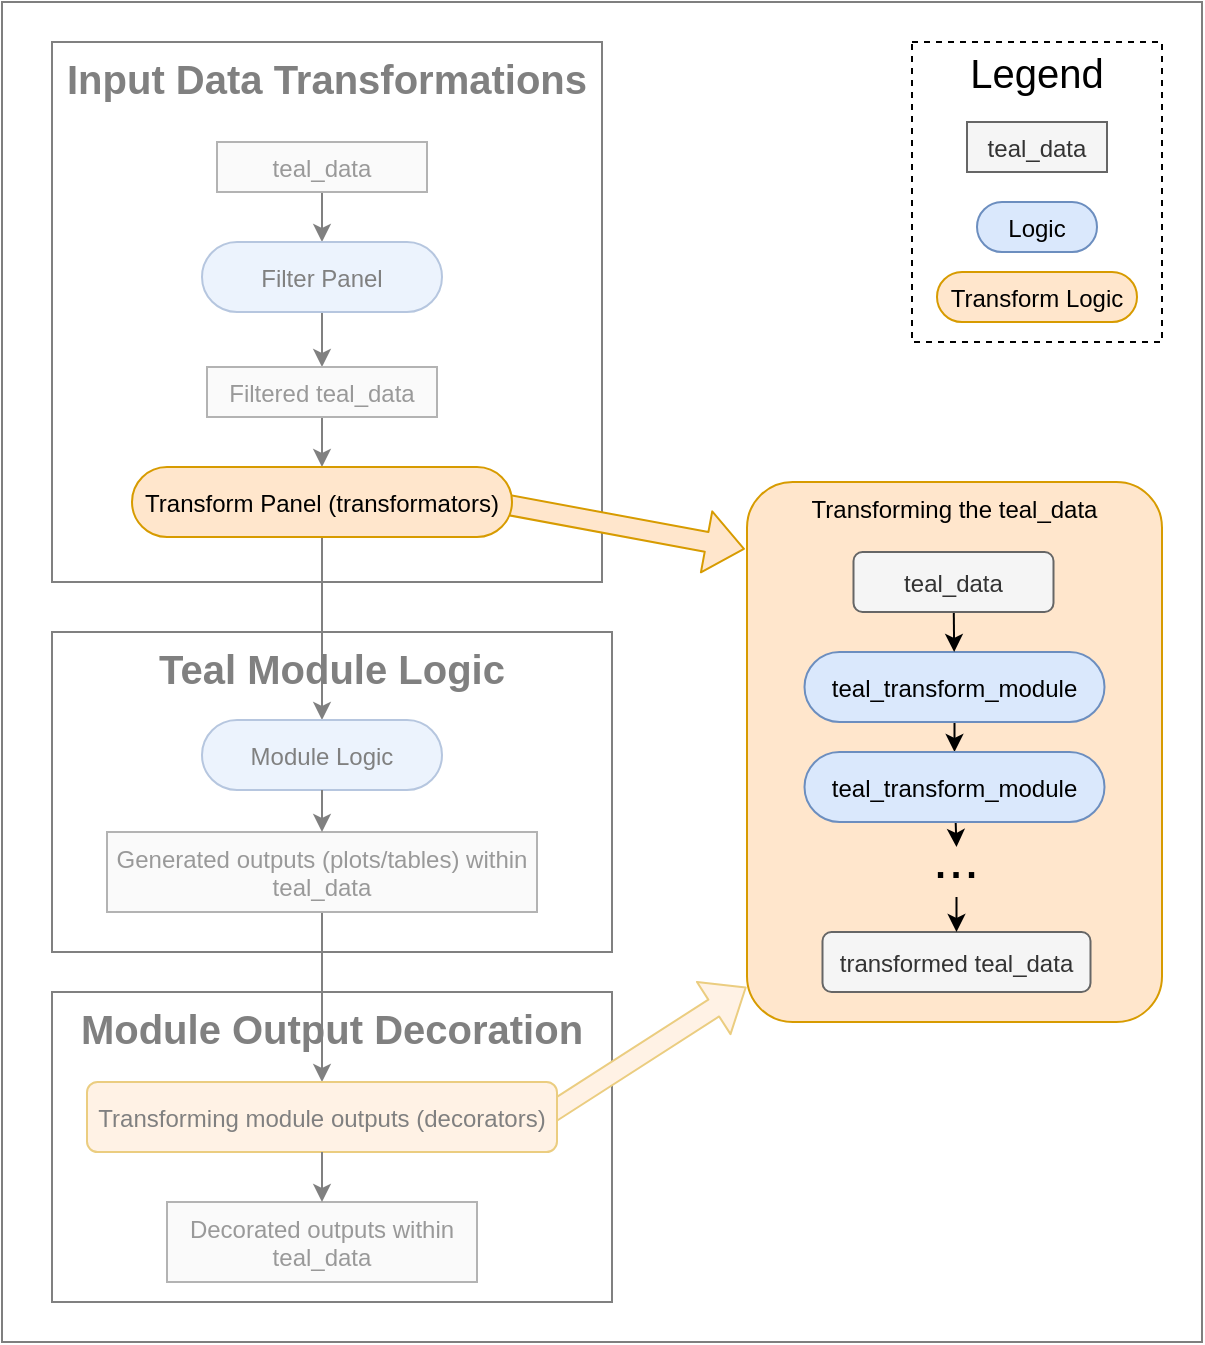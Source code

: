 <mxfile>
    <diagram name="Page-1" id="Af2CoAbSZcckCuTcOnmQ">
        <mxGraphModel dx="1447" dy="778" grid="1" gridSize="10" guides="1" tooltips="1" connect="1" arrows="1" fold="1" page="1" pageScale="1" pageWidth="827" pageHeight="1169" math="0" shadow="0">
            <root>
                <mxCell id="0"/>
                <mxCell id="1" parent="0"/>
                <mxCell id="78" value="&lt;span style=&quot;font-weight: 700; font-size: 20px;&quot;&gt;Input Data Transformations&lt;/span&gt;" style="rounded=0;whiteSpace=wrap;html=1;verticalAlign=top;fontSize=20;" parent="1" vertex="1">
                    <mxGeometry x="505" y="870" width="275" height="270" as="geometry"/>
                </mxCell>
                <mxCell id="76" value="&lt;span style=&quot;font-weight: 700; font-size: 20px;&quot;&gt;Module Output Decoration&lt;/span&gt;" style="rounded=0;whiteSpace=wrap;html=1;verticalAlign=top;fontSize=20;" parent="1" vertex="1">
                    <mxGeometry x="505" y="1345" width="280" height="155" as="geometry"/>
                </mxCell>
                <mxCell id="150" value="" style="shape=flexArrow;endArrow=classic;html=1;strokeColor=#d79b00;fontSize=20;fillColor=#ffe6cc;entryX=-0.001;entryY=0.899;entryDx=0;entryDy=0;entryPerimeter=0;" parent="1" edge="1">
                    <mxGeometry width="50" height="50" relative="1" as="geometry">
                        <mxPoint x="747.5" y="1409.83" as="sourcePoint"/>
                        <mxPoint x="852.273" y="1342.466" as="targetPoint"/>
                    </mxGeometry>
                </mxCell>
                <mxCell id="77" value="&lt;span style=&quot;font-weight: 700; font-size: 20px;&quot;&gt;Teal Module Logic&lt;/span&gt;" style="rounded=0;whiteSpace=wrap;html=1;verticalAlign=top;fontSize=20;" parent="1" vertex="1">
                    <mxGeometry x="505" y="1165" width="280" height="160" as="geometry"/>
                </mxCell>
                <mxCell id="79" value="" style="endArrow=classic;html=1;" parent="1" source="84" target="85" edge="1">
                    <mxGeometry width="50" height="50" relative="1" as="geometry"/>
                </mxCell>
                <mxCell id="80" value="" style="endArrow=classic;html=1;" parent="1" source="85" target="86" edge="1">
                    <mxGeometry width="50" height="50" relative="1" as="geometry"/>
                </mxCell>
                <mxCell id="81" value="" style="endArrow=classic;html=1;" parent="1" source="86" edge="1">
                    <mxGeometry width="50" height="50" relative="1" as="geometry">
                        <mxPoint x="640" y="1082.5" as="targetPoint"/>
                    </mxGeometry>
                </mxCell>
                <mxCell id="82" value="" style="endArrow=classic;html=1;" parent="1" target="88" edge="1">
                    <mxGeometry width="50" height="50" relative="1" as="geometry">
                        <mxPoint x="640" y="1117.5" as="sourcePoint"/>
                    </mxGeometry>
                </mxCell>
                <mxCell id="83" value="" style="endArrow=classic;html=1;" parent="1" source="89" target="91" edge="1">
                    <mxGeometry width="50" height="50" relative="1" as="geometry"/>
                </mxCell>
                <mxCell id="84" value="teal_data" style="rounded=1;fillColor=#f5f5f5;strokeColor=#666666;container=0;fontColor=#333333;arcSize=0;" parent="1" vertex="1">
                    <mxGeometry x="587.5" y="920" width="105" height="25" as="geometry"/>
                </mxCell>
                <mxCell id="85" value="Filter Panel" style="rounded=1;fillColor=#dae8fc;strokeColor=#6c8ebf;container=0;glass=0;arcSize=50;" parent="1" vertex="1">
                    <mxGeometry x="580" y="970" width="120" height="35" as="geometry"/>
                </mxCell>
                <mxCell id="86" value="Filtered teal_data" style="rounded=1;fillColor=#f5f5f5;strokeColor=#666666;container=0;fontColor=#333333;arcSize=0;" parent="1" vertex="1">
                    <mxGeometry x="582.5" y="1032.5" width="115" height="25" as="geometry"/>
                </mxCell>
                <mxCell id="88" value="Module Logic" style="rounded=1;fillColor=#dae8fc;strokeColor=#6c8ebf;arcSize=50;" parent="1" vertex="1">
                    <mxGeometry x="580" y="1209" width="120" height="35" as="geometry"/>
                </mxCell>
                <mxCell id="89" value="Generated outputs (plots/tables) within&#10;teal_data" style="rounded=1;fillColor=#f5f5f5;strokeColor=#666666;fontColor=#333333;arcSize=0;" parent="1" vertex="1">
                    <mxGeometry x="532.5" y="1265" width="215" height="40" as="geometry"/>
                </mxCell>
                <mxCell id="90" value="" style="endArrow=classic;html=1;" parent="1" source="88" target="89" edge="1">
                    <mxGeometry width="50" height="50" relative="1" as="geometry"/>
                </mxCell>
                <mxCell id="91" value="Transforming module outputs (decorators)" style="rounded=1;fillColor=#ffe6cc;strokeColor=#d79b00;" parent="1" vertex="1">
                    <mxGeometry x="522.5" y="1390" width="235" height="35" as="geometry"/>
                </mxCell>
                <mxCell id="92" value="Decorated outputs within&#10;teal_data" style="rounded=1;fillColor=#f5f5f5;strokeColor=#666666;fontColor=#333333;arcSize=0;" parent="1" vertex="1">
                    <mxGeometry x="562.5" y="1450" width="155" height="40" as="geometry"/>
                </mxCell>
                <mxCell id="93" value="" style="endArrow=classic;html=1;" parent="1" source="91" target="92" edge="1">
                    <mxGeometry width="50" height="50" relative="1" as="geometry"/>
                </mxCell>
                <mxCell id="152" value="" style="rounded=0;whiteSpace=wrap;html=1;fillColor=#FFFFFF;opacity=50;" parent="1" vertex="1">
                    <mxGeometry x="480" y="850" width="600" height="670" as="geometry"/>
                </mxCell>
                <mxCell id="153" value="" style="shape=flexArrow;endArrow=classic;html=1;strokeColor=#d79b00;fontSize=20;fillColor=#ffe6cc;entryX=-0.005;entryY=0.124;entryDx=0;entryDy=0;entryPerimeter=0;" parent="1" target="155" edge="1">
                    <mxGeometry width="50" height="50" relative="1" as="geometry">
                        <mxPoint x="725" y="1100" as="sourcePoint"/>
                        <mxPoint x="882.19" y="1029.996" as="targetPoint"/>
                    </mxGeometry>
                </mxCell>
                <mxCell id="154" value="Transform Panel (transformators)" style="rounded=1;fillColor=#ffe6cc;strokeColor=#d79b00;arcSize=50;" parent="1" vertex="1">
                    <mxGeometry x="545" y="1082.5" width="190" height="35" as="geometry"/>
                </mxCell>
                <mxCell id="155" value="Transforming the teal_data" style="rounded=1;fillColor=#ffe6cc;strokeColor=#d79b00;arcSize=11;verticalAlign=top;" parent="1" vertex="1">
                    <mxGeometry x="852.5" y="1090" width="207.5" height="270" as="geometry"/>
                </mxCell>
                <mxCell id="156" style="edgeStyle=none;html=1;strokeColor=#000000;fontSize=28;" parent="1" source="157" target="161" edge="1">
                    <mxGeometry relative="1" as="geometry"/>
                </mxCell>
                <mxCell id="157" value="teal_transform_module" style="rounded=1;fillColor=#dae8fc;strokeColor=#6c8ebf;container=0;glass=0;arcSize=50;" parent="1" vertex="1">
                    <mxGeometry x="881.25" y="1175" width="150" height="35" as="geometry"/>
                </mxCell>
                <mxCell id="158" style="edgeStyle=none;html=1;strokeColor=#000000;fontSize=28;" parent="1" source="159" target="157" edge="1">
                    <mxGeometry relative="1" as="geometry"/>
                </mxCell>
                <mxCell id="159" value="teal_data" style="rounded=1;fillColor=#f5f5f5;strokeColor=#666666;container=0;fontColor=#333333;" parent="1" vertex="1">
                    <mxGeometry x="905.75" y="1125" width="100" height="30" as="geometry"/>
                </mxCell>
                <mxCell id="160" style="edgeStyle=none;html=1;entryX=0.5;entryY=0;entryDx=0;entryDy=0;strokeColor=#000000;fontSize=28;" parent="1" source="161" target="164" edge="1">
                    <mxGeometry relative="1" as="geometry"/>
                </mxCell>
                <mxCell id="161" value="teal_transform_module" style="rounded=1;fillColor=#dae8fc;strokeColor=#6c8ebf;container=0;glass=0;arcSize=50;" parent="1" vertex="1">
                    <mxGeometry x="881.25" y="1225" width="150" height="35" as="geometry"/>
                </mxCell>
                <mxCell id="162" value="transformed teal_data" style="rounded=1;fillColor=#f5f5f5;strokeColor=#666666;container=0;fontColor=#333333;" parent="1" vertex="1">
                    <mxGeometry x="890.25" y="1315" width="134" height="30" as="geometry"/>
                </mxCell>
                <mxCell id="163" style="edgeStyle=none;html=1;strokeColor=#000000;fontSize=28;" parent="1" source="164" target="162" edge="1">
                    <mxGeometry relative="1" as="geometry"/>
                </mxCell>
                <mxCell id="164" value="..." style="text;html=1;strokeColor=none;fillColor=none;align=center;verticalAlign=bottom;whiteSpace=wrap;rounded=0;fontSize=28;" parent="1" vertex="1">
                    <mxGeometry x="927.25" y="1272.5" width="60" height="25" as="geometry"/>
                </mxCell>
                <mxCell id="165" value="" style="rounded=0;whiteSpace=wrap;html=1;fontSize=28;dashed=1;" parent="1" vertex="1">
                    <mxGeometry x="935" y="870" width="125" height="150" as="geometry"/>
                </mxCell>
                <mxCell id="166" value="Logic" style="rounded=1;fillColor=#dae8fc;strokeColor=#6c8ebf;container=0;glass=0;arcSize=50;" parent="1" vertex="1">
                    <mxGeometry x="967.5" y="950" width="60" height="25" as="geometry"/>
                </mxCell>
                <mxCell id="167" value="teal_data" style="rounded=1;fillColor=#f5f5f5;strokeColor=#666666;container=0;fontColor=#333333;arcSize=0;" parent="1" vertex="1">
                    <mxGeometry x="962.5" y="910" width="70" height="25" as="geometry"/>
                </mxCell>
                <mxCell id="168" value="Transform Logic" style="rounded=1;fillColor=#ffe6cc;strokeColor=#d79b00;arcSize=50;" parent="1" vertex="1">
                    <mxGeometry x="947.5" y="985" width="100" height="25" as="geometry"/>
                </mxCell>
                <mxCell id="169" value="Legend" style="text;html=1;strokeColor=none;fillColor=none;align=center;verticalAlign=middle;whiteSpace=wrap;rounded=0;fontSize=20;" parent="1" vertex="1">
                    <mxGeometry x="945" y="870" width="105" height="30" as="geometry"/>
                </mxCell>
            </root>
        </mxGraphModel>
    </diagram>
</mxfile>